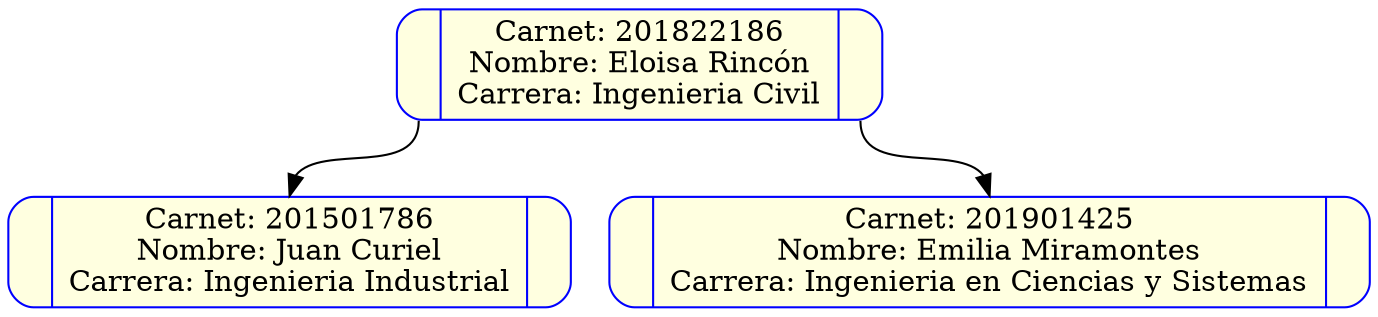 digraph G{
node[color="blue",style="rounded,filled",fillcolor=lightyellow, shape=record];
node65015784[label="<f0>|<f1> Carnet: 201822186\nNombre: Eloisa Rincón\nCarrera: Ingenieria Civil|<f2>"];
node65015760[label="<f0>|<f1>Carnet: 201501786\nNombre: Juan Curiel\nCarrera: Ingenieria Industrial|<f2>"];
node65015784:f0->node65015760:<f1>
node65015736[label="<f0>|<f1>Carnet: 201901425\nNombre: Emilia Miramontes\nCarrera: Ingenieria en Ciencias y Sistemas|<f2>"];
node65015784:f2->node65015736:<f1>
}
